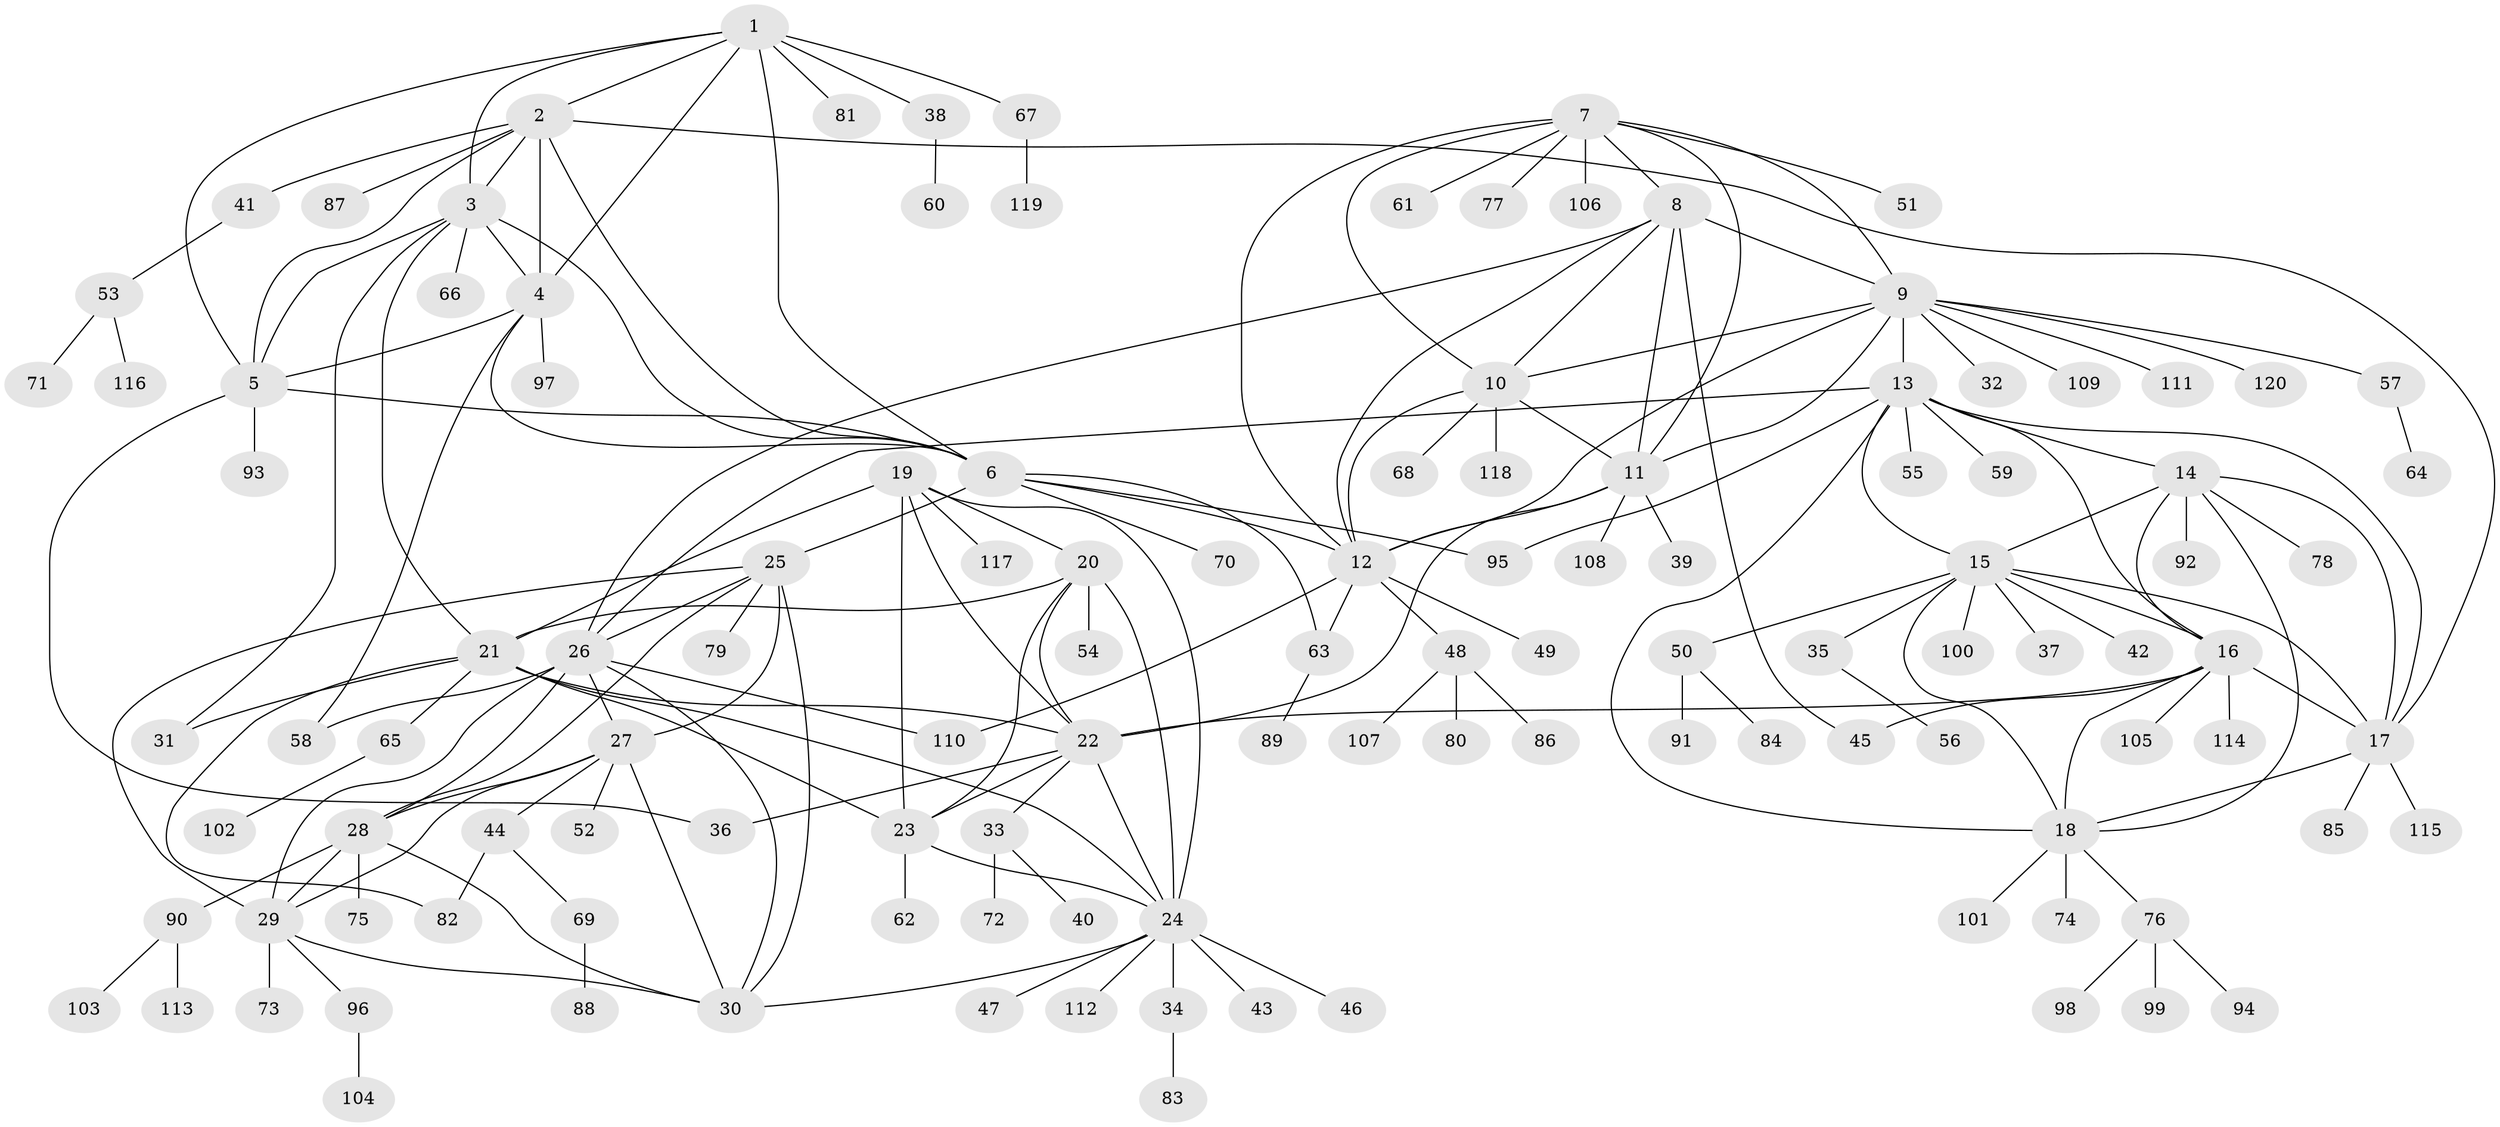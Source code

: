 // coarse degree distribution, {6: 0.03260869565217391, 10: 0.043478260869565216, 5: 0.021739130434782608, 7: 0.06521739130434782, 8: 0.043478260869565216, 11: 0.010869565217391304, 12: 0.010869565217391304, 4: 0.010869565217391304, 2: 0.11956521739130435, 1: 0.6086956521739131, 3: 0.03260869565217391}
// Generated by graph-tools (version 1.1) at 2025/24/03/03/25 07:24:12]
// undirected, 120 vertices, 183 edges
graph export_dot {
graph [start="1"]
  node [color=gray90,style=filled];
  1;
  2;
  3;
  4;
  5;
  6;
  7;
  8;
  9;
  10;
  11;
  12;
  13;
  14;
  15;
  16;
  17;
  18;
  19;
  20;
  21;
  22;
  23;
  24;
  25;
  26;
  27;
  28;
  29;
  30;
  31;
  32;
  33;
  34;
  35;
  36;
  37;
  38;
  39;
  40;
  41;
  42;
  43;
  44;
  45;
  46;
  47;
  48;
  49;
  50;
  51;
  52;
  53;
  54;
  55;
  56;
  57;
  58;
  59;
  60;
  61;
  62;
  63;
  64;
  65;
  66;
  67;
  68;
  69;
  70;
  71;
  72;
  73;
  74;
  75;
  76;
  77;
  78;
  79;
  80;
  81;
  82;
  83;
  84;
  85;
  86;
  87;
  88;
  89;
  90;
  91;
  92;
  93;
  94;
  95;
  96;
  97;
  98;
  99;
  100;
  101;
  102;
  103;
  104;
  105;
  106;
  107;
  108;
  109;
  110;
  111;
  112;
  113;
  114;
  115;
  116;
  117;
  118;
  119;
  120;
  1 -- 2;
  1 -- 3;
  1 -- 4;
  1 -- 5;
  1 -- 6;
  1 -- 38;
  1 -- 67;
  1 -- 81;
  2 -- 3;
  2 -- 4;
  2 -- 5;
  2 -- 6;
  2 -- 17;
  2 -- 41;
  2 -- 87;
  3 -- 4;
  3 -- 5;
  3 -- 6;
  3 -- 21;
  3 -- 31;
  3 -- 66;
  4 -- 5;
  4 -- 6;
  4 -- 58;
  4 -- 97;
  5 -- 6;
  5 -- 36;
  5 -- 93;
  6 -- 12;
  6 -- 25;
  6 -- 63;
  6 -- 70;
  6 -- 95;
  7 -- 8;
  7 -- 9;
  7 -- 10;
  7 -- 11;
  7 -- 12;
  7 -- 51;
  7 -- 61;
  7 -- 77;
  7 -- 106;
  8 -- 9;
  8 -- 10;
  8 -- 11;
  8 -- 12;
  8 -- 26;
  8 -- 45;
  9 -- 10;
  9 -- 11;
  9 -- 12;
  9 -- 13;
  9 -- 32;
  9 -- 57;
  9 -- 109;
  9 -- 111;
  9 -- 120;
  10 -- 11;
  10 -- 12;
  10 -- 68;
  10 -- 118;
  11 -- 12;
  11 -- 22;
  11 -- 39;
  11 -- 108;
  12 -- 48;
  12 -- 49;
  12 -- 63;
  12 -- 110;
  13 -- 14;
  13 -- 15;
  13 -- 16;
  13 -- 17;
  13 -- 18;
  13 -- 26;
  13 -- 55;
  13 -- 59;
  13 -- 95;
  14 -- 15;
  14 -- 16;
  14 -- 17;
  14 -- 18;
  14 -- 78;
  14 -- 92;
  15 -- 16;
  15 -- 17;
  15 -- 18;
  15 -- 35;
  15 -- 37;
  15 -- 42;
  15 -- 50;
  15 -- 100;
  16 -- 17;
  16 -- 18;
  16 -- 22;
  16 -- 45;
  16 -- 105;
  16 -- 114;
  17 -- 18;
  17 -- 85;
  17 -- 115;
  18 -- 74;
  18 -- 76;
  18 -- 101;
  19 -- 20;
  19 -- 21;
  19 -- 22;
  19 -- 23;
  19 -- 24;
  19 -- 117;
  20 -- 21;
  20 -- 22;
  20 -- 23;
  20 -- 24;
  20 -- 54;
  21 -- 22;
  21 -- 23;
  21 -- 24;
  21 -- 31;
  21 -- 65;
  21 -- 82;
  22 -- 23;
  22 -- 24;
  22 -- 33;
  22 -- 36;
  23 -- 24;
  23 -- 62;
  24 -- 30;
  24 -- 34;
  24 -- 43;
  24 -- 46;
  24 -- 47;
  24 -- 112;
  25 -- 26;
  25 -- 27;
  25 -- 28;
  25 -- 29;
  25 -- 30;
  25 -- 79;
  26 -- 27;
  26 -- 28;
  26 -- 29;
  26 -- 30;
  26 -- 58;
  26 -- 110;
  27 -- 28;
  27 -- 29;
  27 -- 30;
  27 -- 44;
  27 -- 52;
  28 -- 29;
  28 -- 30;
  28 -- 75;
  28 -- 90;
  29 -- 30;
  29 -- 73;
  29 -- 96;
  33 -- 40;
  33 -- 72;
  34 -- 83;
  35 -- 56;
  38 -- 60;
  41 -- 53;
  44 -- 69;
  44 -- 82;
  48 -- 80;
  48 -- 86;
  48 -- 107;
  50 -- 84;
  50 -- 91;
  53 -- 71;
  53 -- 116;
  57 -- 64;
  63 -- 89;
  65 -- 102;
  67 -- 119;
  69 -- 88;
  76 -- 94;
  76 -- 98;
  76 -- 99;
  90 -- 103;
  90 -- 113;
  96 -- 104;
}
